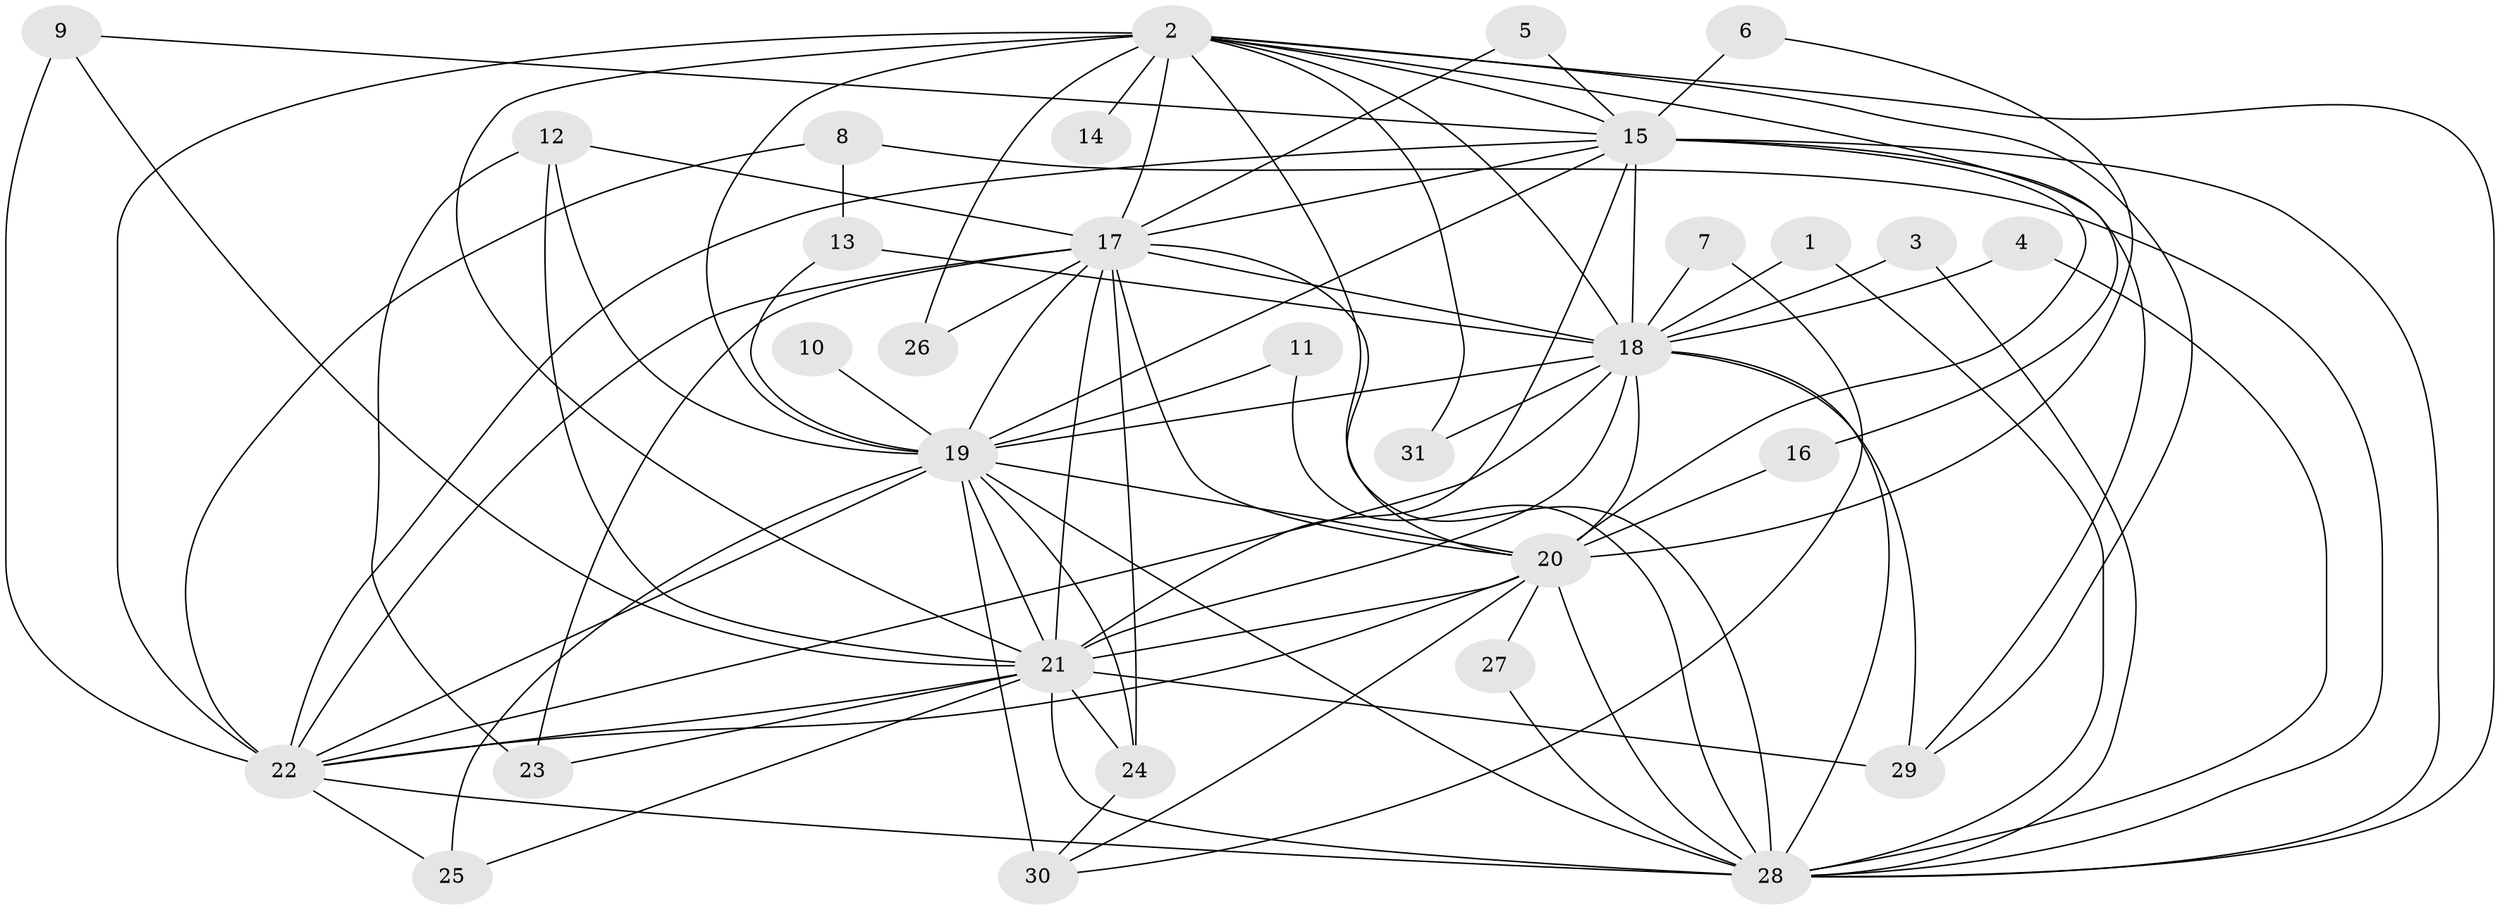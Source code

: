 // original degree distribution, {15: 0.04918032786885246, 14: 0.03278688524590164, 18: 0.01639344262295082, 23: 0.01639344262295082, 19: 0.01639344262295082, 22: 0.01639344262295082, 17: 0.01639344262295082, 2: 0.5737704918032787, 3: 0.21311475409836064, 5: 0.01639344262295082, 4: 0.03278688524590164}
// Generated by graph-tools (version 1.1) at 2025/25/03/09/25 03:25:40]
// undirected, 31 vertices, 87 edges
graph export_dot {
graph [start="1"]
  node [color=gray90,style=filled];
  1;
  2;
  3;
  4;
  5;
  6;
  7;
  8;
  9;
  10;
  11;
  12;
  13;
  14;
  15;
  16;
  17;
  18;
  19;
  20;
  21;
  22;
  23;
  24;
  25;
  26;
  27;
  28;
  29;
  30;
  31;
  1 -- 18 [weight=1.0];
  1 -- 28 [weight=1.0];
  2 -- 14 [weight=2.0];
  2 -- 15 [weight=3.0];
  2 -- 16 [weight=1.0];
  2 -- 17 [weight=3.0];
  2 -- 18 [weight=2.0];
  2 -- 19 [weight=3.0];
  2 -- 20 [weight=2.0];
  2 -- 21 [weight=2.0];
  2 -- 22 [weight=4.0];
  2 -- 26 [weight=1.0];
  2 -- 28 [weight=3.0];
  2 -- 29 [weight=1.0];
  2 -- 31 [weight=1.0];
  3 -- 18 [weight=1.0];
  3 -- 28 [weight=1.0];
  4 -- 18 [weight=1.0];
  4 -- 28 [weight=1.0];
  5 -- 15 [weight=1.0];
  5 -- 17 [weight=1.0];
  6 -- 15 [weight=1.0];
  6 -- 20 [weight=1.0];
  7 -- 18 [weight=1.0];
  7 -- 30 [weight=1.0];
  8 -- 13 [weight=1.0];
  8 -- 22 [weight=1.0];
  8 -- 28 [weight=1.0];
  9 -- 15 [weight=1.0];
  9 -- 21 [weight=1.0];
  9 -- 22 [weight=1.0];
  10 -- 19 [weight=1.0];
  11 -- 19 [weight=1.0];
  11 -- 28 [weight=1.0];
  12 -- 17 [weight=1.0];
  12 -- 19 [weight=1.0];
  12 -- 21 [weight=1.0];
  12 -- 23 [weight=1.0];
  13 -- 18 [weight=1.0];
  13 -- 19 [weight=1.0];
  15 -- 17 [weight=1.0];
  15 -- 18 [weight=1.0];
  15 -- 19 [weight=1.0];
  15 -- 20 [weight=1.0];
  15 -- 21 [weight=1.0];
  15 -- 22 [weight=1.0];
  15 -- 28 [weight=1.0];
  15 -- 29 [weight=1.0];
  16 -- 20 [weight=1.0];
  17 -- 18 [weight=1.0];
  17 -- 19 [weight=1.0];
  17 -- 20 [weight=1.0];
  17 -- 21 [weight=2.0];
  17 -- 22 [weight=1.0];
  17 -- 23 [weight=1.0];
  17 -- 24 [weight=1.0];
  17 -- 26 [weight=2.0];
  17 -- 28 [weight=1.0];
  18 -- 19 [weight=2.0];
  18 -- 20 [weight=1.0];
  18 -- 21 [weight=2.0];
  18 -- 22 [weight=1.0];
  18 -- 28 [weight=1.0];
  18 -- 29 [weight=1.0];
  18 -- 31 [weight=1.0];
  19 -- 20 [weight=2.0];
  19 -- 21 [weight=2.0];
  19 -- 22 [weight=1.0];
  19 -- 24 [weight=1.0];
  19 -- 25 [weight=1.0];
  19 -- 28 [weight=1.0];
  19 -- 30 [weight=3.0];
  20 -- 21 [weight=2.0];
  20 -- 22 [weight=1.0];
  20 -- 27 [weight=1.0];
  20 -- 28 [weight=1.0];
  20 -- 30 [weight=1.0];
  21 -- 22 [weight=1.0];
  21 -- 23 [weight=1.0];
  21 -- 24 [weight=2.0];
  21 -- 25 [weight=1.0];
  21 -- 28 [weight=2.0];
  21 -- 29 [weight=2.0];
  22 -- 25 [weight=1.0];
  22 -- 28 [weight=2.0];
  24 -- 30 [weight=1.0];
  27 -- 28 [weight=1.0];
}
